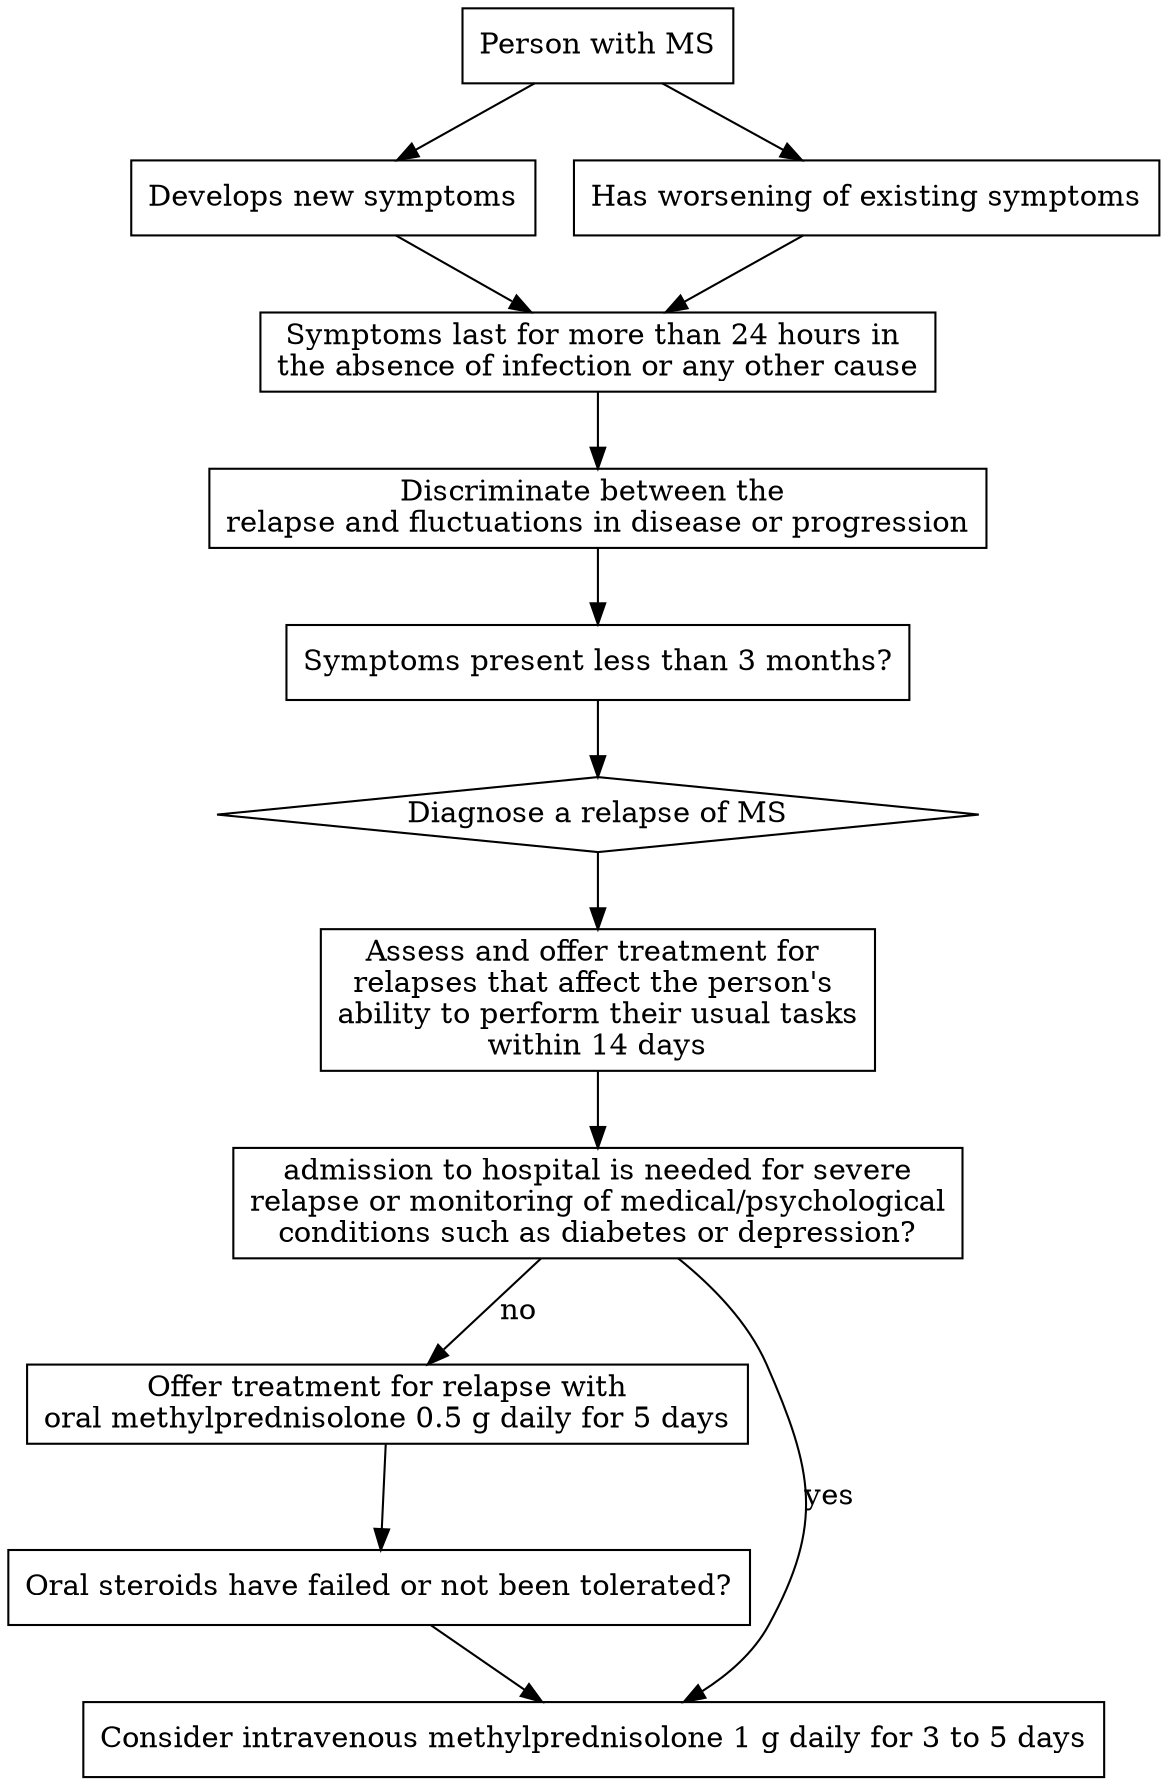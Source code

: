 digraph MS_Relapse_Diagnosis_and_Treatment {
    node [shape=box];
    
    start [label="Person with MS"];
    
    diagnose [label="Diagnose a relapse of MS",shape="diamond",fillcolor="lightgrey"];
    new_symptoms [label="Develops new symptoms"];
    worsening_symptoms [label="Has worsening of existing symptoms"];
    symptoms_duration [label="Symptoms last for more than 24 hours in \nthe absence of infection or any other cause"];
    discriminate [label="Discriminate between the \nrelapse and fluctuations in disease or progression"];
    lessthan [label="Symptoms present less than 3 months?"];
    
    assess_treatment [label="Assess and offer treatment for \nrelapses that affect the person's \nability to perform their usual tasks\nwithin 14 days"];
    offer_treatment [label="Offer treatment for relapse with\noral methylprednisolone 0.5 g daily for 5 days"];
    consider_iv [label="Consider intravenous methylprednisolone 1 g daily for 3 to 5 days"];
    iv_criteria_1 [label="Oral steroids have failed or not been tolerated?"];
    iv_criteria_2 [label="admission to hospital is needed for severe\nrelapse or monitoring of medical/psychological\nconditions such as diabetes or depression?"];

    start -> new_symptoms;
    start -> worsening_symptoms;
    new_symptoms -> symptoms_duration;
    worsening_symptoms -> symptoms_duration;
    symptoms_duration -> discriminate;
    discriminate -> lessthan;
    lessthan->diagnose
    
    diagnose-> assess_treatment;
    assess_treatment -> iv_criteria_2
    iv_criteria_2 -> consider_iv [label="yes"]
    iv_criteria_2 ->offer_treatment [label="no"]
    offer_treatment ->iv_criteria_1;
    iv_criteria_1 -> consider_iv;
}
